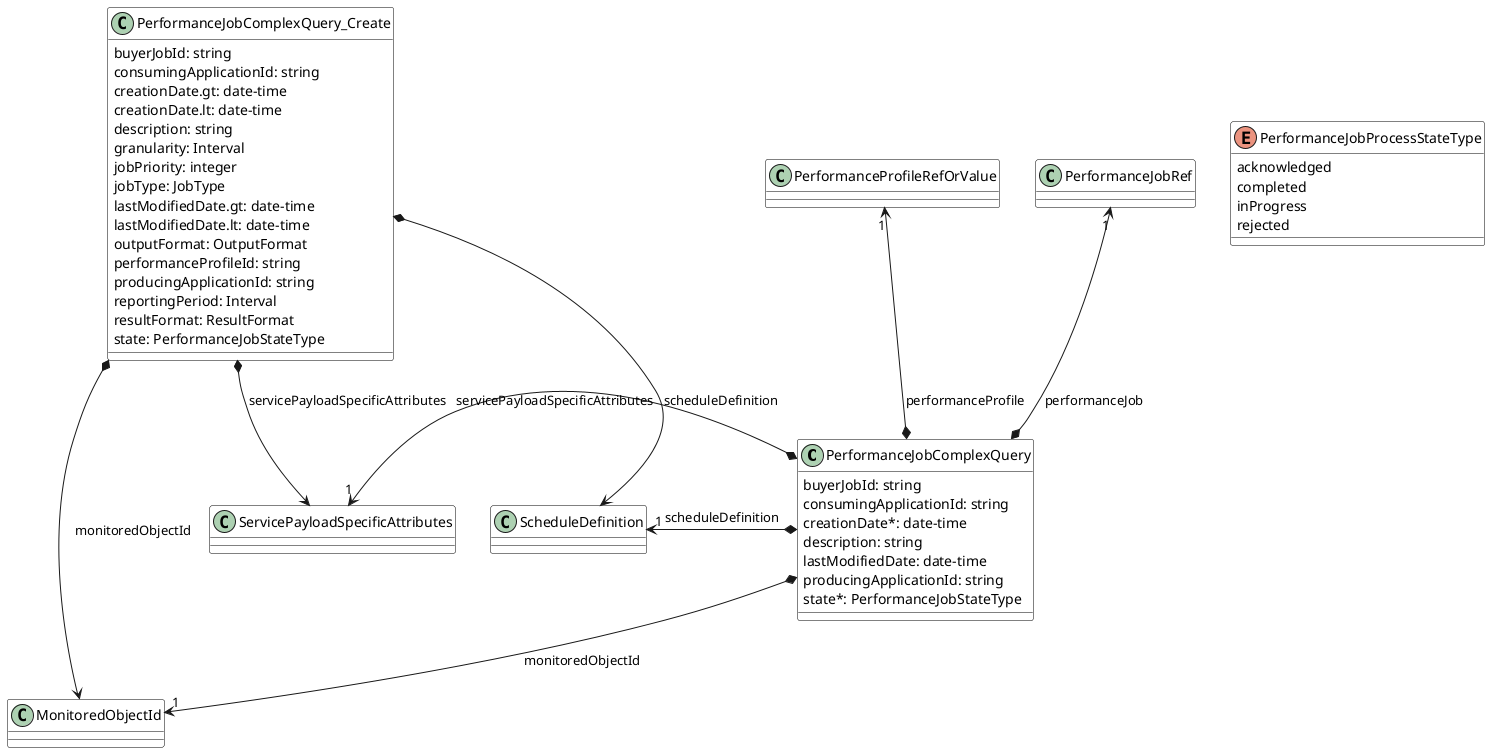 @startuml performanceMonitoringDataModelPart1b
skinparam {
    ClassBackgroundColor White
    ClassBorderColor Black
}

class PerformanceJobComplexQuery {
    buyerJobId: string
    consumingApplicationId: string
    creationDate*: date-time
    description: string
    lastModifiedDate: date-time
    producingApplicationId: string
    state*: PerformanceJobStateType
}

PerformanceJobComplexQuery *-d->"1" MonitoredObjectId : monitoredObjectId
PerformanceJobComplexQuery *-u->"1" PerformanceJobRef : performanceJob
PerformanceJobComplexQuery *-u->"1" PerformanceProfileRefOrValue : performanceProfile
PerformanceJobComplexQuery *-l->"1" ScheduleDefinition : scheduleDefinition
PerformanceJobComplexQuery *-l->"1" ServicePayloadSpecificAttributes : servicePayloadSpecificAttributes

class PerformanceJobComplexQuery_Create {
    buyerJobId: string
    consumingApplicationId: string
    creationDate.gt: date-time
    creationDate.lt: date-time
    description: string
    granularity: Interval
    jobPriority: integer
    jobType: JobType
    lastModifiedDate.gt: date-time
    lastModifiedDate.lt: date-time
    outputFormat: OutputFormat
    performanceProfileId: string
    producingApplicationId: string
    reportingPeriod: Interval
    resultFormat: ResultFormat
    state: PerformanceJobStateType
}

PerformanceJobComplexQuery_Create *--> MonitoredObjectId : monitoredObjectId
PerformanceJobComplexQuery_Create *--> ScheduleDefinition : scheduleDefinition
PerformanceJobComplexQuery_Create *--> ServicePayloadSpecificAttributes : servicePayloadSpecificAttributes

enum PerformanceJobProcessStateType {
    acknowledged
    completed
    inProgress
    rejected
}


@enduml